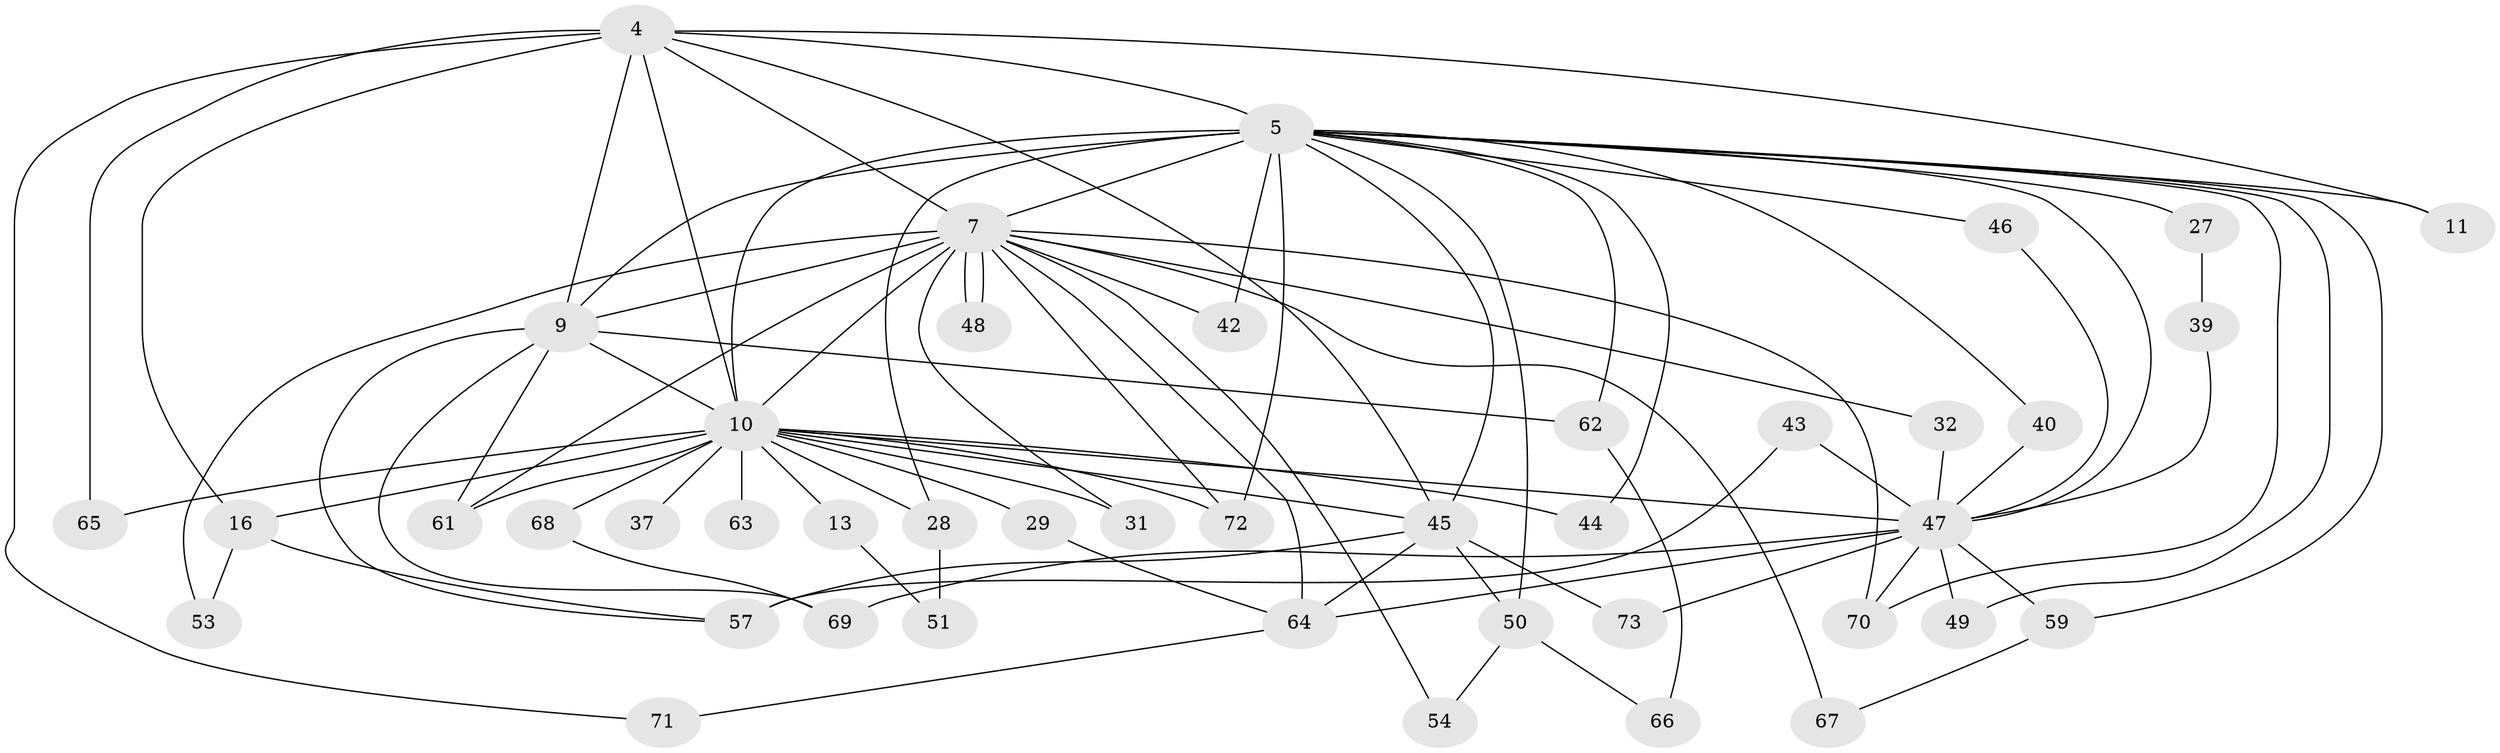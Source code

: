 // original degree distribution, {12: 0.0273972602739726, 11: 0.0273972602739726, 19: 0.0136986301369863, 18: 0.0273972602739726, 14: 0.0136986301369863, 24: 0.0136986301369863, 20: 0.0136986301369863, 2: 0.4520547945205479, 4: 0.136986301369863, 3: 0.2191780821917808, 9: 0.0136986301369863, 6: 0.0136986301369863, 7: 0.0273972602739726}
// Generated by graph-tools (version 1.1) at 2025/47/03/04/25 21:47:57]
// undirected, 43 vertices, 88 edges
graph export_dot {
graph [start="1"]
  node [color=gray90,style=filled];
  4 [super="+1"];
  5 [super="+3"];
  7;
  9 [super="+2"];
  10 [super="+8+6"];
  11;
  13;
  16;
  27;
  28 [super="+24"];
  29;
  31;
  32;
  37;
  39;
  40;
  42;
  43;
  44;
  45 [super="+23"];
  46;
  47 [super="+19+26"];
  48;
  49;
  50 [super="+38"];
  51;
  53;
  54;
  57 [super="+52"];
  59 [super="+33"];
  61 [super="+18+56"];
  62 [super="+30"];
  63;
  64 [super="+58+60+55"];
  65;
  66;
  67;
  68;
  69 [super="+34"];
  70 [super="+20"];
  71;
  72 [super="+35+41"];
  73;
  4 -- 5 [weight=4];
  4 -- 7 [weight=2];
  4 -- 9 [weight=4];
  4 -- 10 [weight=6];
  4 -- 45 [weight=2];
  4 -- 71;
  4 -- 65;
  4 -- 11;
  4 -- 16;
  5 -- 7 [weight=2];
  5 -- 9 [weight=4];
  5 -- 10 [weight=6];
  5 -- 11;
  5 -- 27 [weight=2];
  5 -- 40;
  5 -- 42;
  5 -- 49;
  5 -- 50 [weight=2];
  5 -- 44;
  5 -- 46;
  5 -- 62 [weight=2];
  5 -- 28;
  5 -- 70;
  5 -- 59;
  5 -- 47;
  5 -- 45;
  5 -- 72 [weight=2];
  7 -- 9 [weight=2];
  7 -- 10 [weight=3];
  7 -- 31;
  7 -- 32;
  7 -- 42;
  7 -- 48;
  7 -- 48;
  7 -- 53;
  7 -- 54;
  7 -- 67;
  7 -- 70;
  7 -- 61 [weight=2];
  7 -- 72 [weight=2];
  7 -- 64 [weight=2];
  9 -- 10 [weight=6];
  9 -- 62;
  9 -- 69;
  9 -- 61;
  9 -- 57;
  10 -- 28 [weight=2];
  10 -- 37 [weight=2];
  10 -- 44;
  10 -- 47 [weight=5];
  10 -- 63 [weight=2];
  10 -- 65;
  10 -- 13 [weight=2];
  10 -- 16;
  10 -- 29 [weight=2];
  10 -- 68;
  10 -- 31;
  10 -- 61 [weight=2];
  10 -- 45;
  10 -- 72;
  13 -- 51;
  16 -- 53;
  16 -- 57;
  27 -- 39;
  28 -- 51;
  29 -- 64;
  32 -- 47;
  39 -- 47;
  40 -- 47;
  43 -- 47;
  43 -- 57;
  45 -- 57 [weight=2];
  45 -- 73;
  45 -- 50;
  45 -- 64;
  46 -- 47;
  47 -- 69 [weight=2];
  47 -- 70;
  47 -- 73;
  47 -- 49;
  47 -- 59 [weight=2];
  47 -- 64 [weight=2];
  50 -- 54;
  50 -- 66;
  59 -- 67;
  62 -- 66;
  64 -- 71;
  68 -- 69;
}
